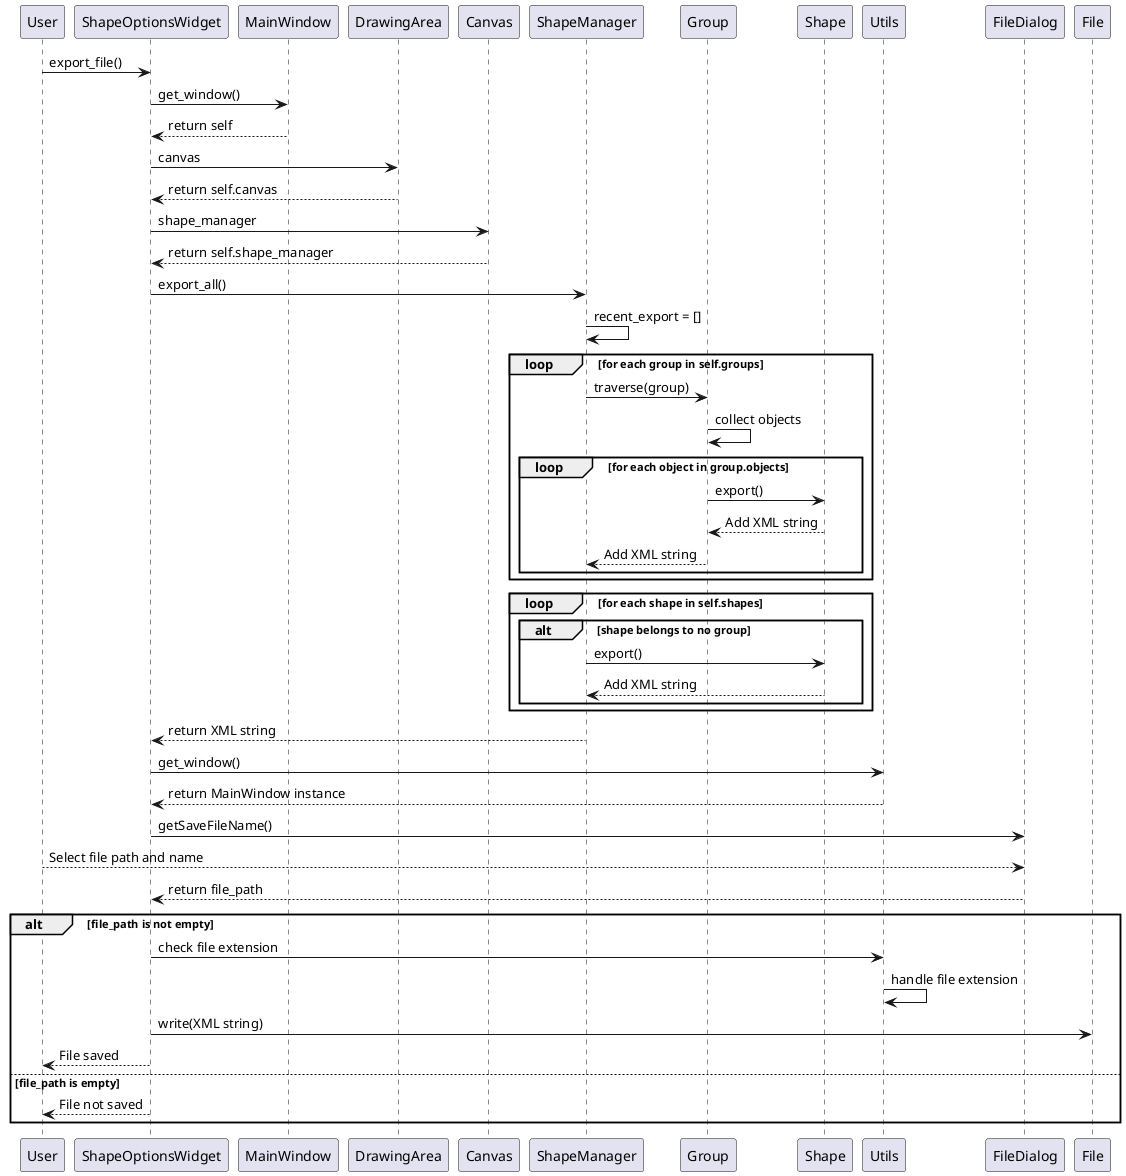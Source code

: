 @startuml
participant User
participant ShapeOptionsWidget
participant MainWindow
participant DrawingArea
participant Canvas
participant ShapeManager
participant Group
participant Shape
participant Utils
participant FileDialog

User -> ShapeOptionsWidget : export_file()
ShapeOptionsWidget -> MainWindow : get_window()
MainWindow --> ShapeOptionsWidget : return self
ShapeOptionsWidget -> DrawingArea : canvas
DrawingArea --> ShapeOptionsWidget : return self.canvas
ShapeOptionsWidget -> Canvas : shape_manager
Canvas --> ShapeOptionsWidget : return self.shape_manager
ShapeOptionsWidget -> ShapeManager : export_all()
ShapeManager -> ShapeManager : recent_export = []

loop for each group in self.groups
    ShapeManager -> Group : traverse(group)
    Group -> Group : collect objects
    loop for each object in group.objects
        Group -> Shape : export()
        Shape --> Group : Add XML string
        Group --> ShapeManager : Add XML string
    end
end

loop for each shape in self.shapes
    alt shape belongs to no group
        ShapeManager -> Shape : export()
        Shape --> ShapeManager : Add XML string
    end
end

ShapeManager --> ShapeOptionsWidget : return XML string

ShapeOptionsWidget -> Utils : get_window()
Utils --> ShapeOptionsWidget : return MainWindow instance
ShapeOptionsWidget -> FileDialog : getSaveFileName()
User --> FileDialog : Select file path and name
FileDialog --> ShapeOptionsWidget : return file_path

alt file_path is not empty
    ShapeOptionsWidget -> Utils : check file extension
    Utils -> Utils : handle file extension
    ShapeOptionsWidget -> File : write(XML string)
    ShapeOptionsWidget --> User : File saved
else file_path is empty
    ShapeOptionsWidget --> User : File not saved
end

@enduml